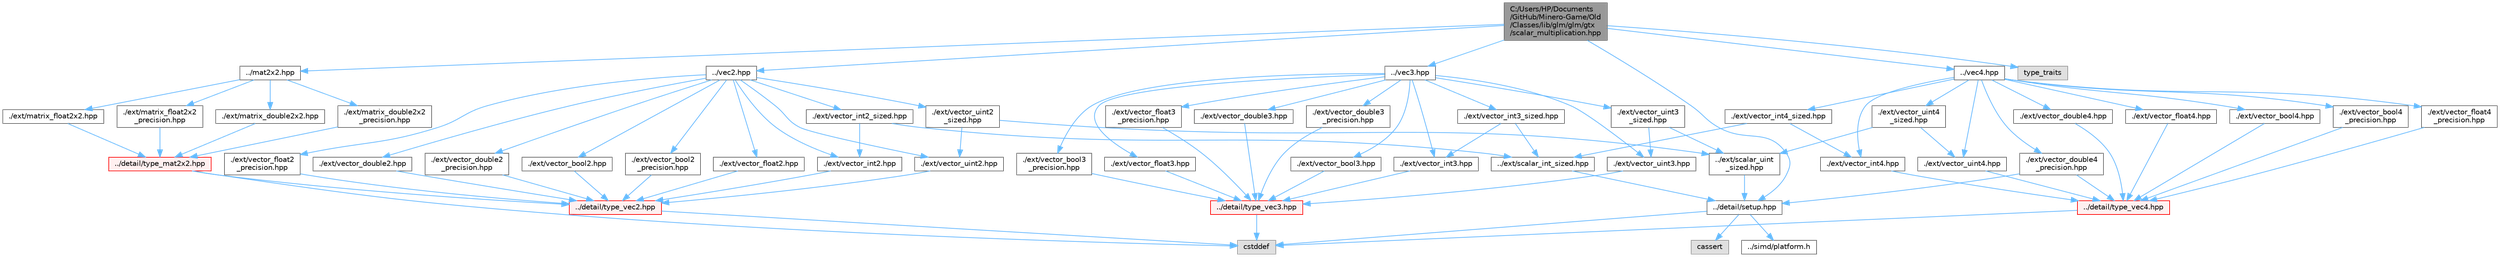 digraph "C:/Users/HP/Documents/GitHub/Minero-Game/Old/Classes/lib/glm/glm/gtx/scalar_multiplication.hpp"
{
 // LATEX_PDF_SIZE
  bgcolor="transparent";
  edge [fontname=Helvetica,fontsize=10,labelfontname=Helvetica,labelfontsize=10];
  node [fontname=Helvetica,fontsize=10,shape=box,height=0.2,width=0.4];
  Node1 [id="Node000001",label="C:/Users/HP/Documents\l/GitHub/Minero-Game/Old\l/Classes/lib/glm/glm/gtx\l/scalar_multiplication.hpp",height=0.2,width=0.4,color="gray40", fillcolor="grey60", style="filled", fontcolor="black",tooltip=" "];
  Node1 -> Node2 [id="edge183_Node000001_Node000002",color="steelblue1",style="solid",tooltip=" "];
  Node2 [id="Node000002",label="../detail/setup.hpp",height=0.2,width=0.4,color="grey40", fillcolor="white", style="filled",URL="$_old_2_classes_2lib_2glm_2glm_2detail_2setup_8hpp.html",tooltip=" "];
  Node2 -> Node3 [id="edge184_Node000002_Node000003",color="steelblue1",style="solid",tooltip=" "];
  Node3 [id="Node000003",label="cassert",height=0.2,width=0.4,color="grey60", fillcolor="#E0E0E0", style="filled",tooltip=" "];
  Node2 -> Node4 [id="edge185_Node000002_Node000004",color="steelblue1",style="solid",tooltip=" "];
  Node4 [id="Node000004",label="cstddef",height=0.2,width=0.4,color="grey60", fillcolor="#E0E0E0", style="filled",tooltip=" "];
  Node2 -> Node5 [id="edge186_Node000002_Node000005",color="steelblue1",style="solid",tooltip=" "];
  Node5 [id="Node000005",label="../simd/platform.h",height=0.2,width=0.4,color="grey40", fillcolor="white", style="filled",URL="$_old_2_classes_2lib_2glm_2glm_2simd_2platform_8h.html",tooltip=" "];
  Node1 -> Node6 [id="edge187_Node000001_Node000006",color="steelblue1",style="solid",tooltip=" "];
  Node6 [id="Node000006",label="../vec2.hpp",height=0.2,width=0.4,color="grey40", fillcolor="white", style="filled",URL="$_old_2_classes_2lib_2glm_2glm_2vec2_8hpp.html",tooltip=" "];
  Node6 -> Node7 [id="edge188_Node000006_Node000007",color="steelblue1",style="solid",tooltip=" "];
  Node7 [id="Node000007",label="./ext/vector_bool2.hpp",height=0.2,width=0.4,color="grey40", fillcolor="white", style="filled",URL="$_old_2_classes_2lib_2glm_2glm_2ext_2vector__bool2_8hpp.html",tooltip=" "];
  Node7 -> Node8 [id="edge189_Node000007_Node000008",color="steelblue1",style="solid",tooltip=" "];
  Node8 [id="Node000008",label="../detail/type_vec2.hpp",height=0.2,width=0.4,color="red", fillcolor="#FFF0F0", style="filled",URL="$_old_2_classes_2lib_2glm_2glm_2detail_2type__vec2_8hpp.html",tooltip=" "];
  Node8 -> Node4 [id="edge190_Node000008_Node000004",color="steelblue1",style="solid",tooltip=" "];
  Node6 -> Node13 [id="edge191_Node000006_Node000013",color="steelblue1",style="solid",tooltip=" "];
  Node13 [id="Node000013",label="./ext/vector_bool2\l_precision.hpp",height=0.2,width=0.4,color="grey40", fillcolor="white", style="filled",URL="$_old_2_classes_2lib_2glm_2glm_2ext_2vector__bool2__precision_8hpp.html",tooltip=" "];
  Node13 -> Node8 [id="edge192_Node000013_Node000008",color="steelblue1",style="solid",tooltip=" "];
  Node6 -> Node14 [id="edge193_Node000006_Node000014",color="steelblue1",style="solid",tooltip=" "];
  Node14 [id="Node000014",label="./ext/vector_float2.hpp",height=0.2,width=0.4,color="grey40", fillcolor="white", style="filled",URL="$_old_2_classes_2lib_2glm_2glm_2ext_2vector__float2_8hpp.html",tooltip=" "];
  Node14 -> Node8 [id="edge194_Node000014_Node000008",color="steelblue1",style="solid",tooltip=" "];
  Node6 -> Node15 [id="edge195_Node000006_Node000015",color="steelblue1",style="solid",tooltip=" "];
  Node15 [id="Node000015",label="./ext/vector_float2\l_precision.hpp",height=0.2,width=0.4,color="grey40", fillcolor="white", style="filled",URL="$_old_2_classes_2lib_2glm_2glm_2ext_2vector__float2__precision_8hpp.html",tooltip=" "];
  Node15 -> Node8 [id="edge196_Node000015_Node000008",color="steelblue1",style="solid",tooltip=" "];
  Node6 -> Node16 [id="edge197_Node000006_Node000016",color="steelblue1",style="solid",tooltip=" "];
  Node16 [id="Node000016",label="./ext/vector_double2.hpp",height=0.2,width=0.4,color="grey40", fillcolor="white", style="filled",URL="$_old_2_classes_2lib_2glm_2glm_2ext_2vector__double2_8hpp.html",tooltip=" "];
  Node16 -> Node8 [id="edge198_Node000016_Node000008",color="steelblue1",style="solid",tooltip=" "];
  Node6 -> Node17 [id="edge199_Node000006_Node000017",color="steelblue1",style="solid",tooltip=" "];
  Node17 [id="Node000017",label="./ext/vector_double2\l_precision.hpp",height=0.2,width=0.4,color="grey40", fillcolor="white", style="filled",URL="$_old_2_classes_2lib_2glm_2glm_2ext_2vector__double2__precision_8hpp.html",tooltip=" "];
  Node17 -> Node8 [id="edge200_Node000017_Node000008",color="steelblue1",style="solid",tooltip=" "];
  Node6 -> Node18 [id="edge201_Node000006_Node000018",color="steelblue1",style="solid",tooltip=" "];
  Node18 [id="Node000018",label="./ext/vector_int2.hpp",height=0.2,width=0.4,color="grey40", fillcolor="white", style="filled",URL="$_old_2_classes_2lib_2glm_2glm_2ext_2vector__int2_8hpp.html",tooltip=" "];
  Node18 -> Node8 [id="edge202_Node000018_Node000008",color="steelblue1",style="solid",tooltip=" "];
  Node6 -> Node19 [id="edge203_Node000006_Node000019",color="steelblue1",style="solid",tooltip=" "];
  Node19 [id="Node000019",label="./ext/vector_int2_sized.hpp",height=0.2,width=0.4,color="grey40", fillcolor="white", style="filled",URL="$_old_2_classes_2lib_2glm_2glm_2ext_2vector__int2__sized_8hpp.html",tooltip=" "];
  Node19 -> Node18 [id="edge204_Node000019_Node000018",color="steelblue1",style="solid",tooltip=" "];
  Node19 -> Node20 [id="edge205_Node000019_Node000020",color="steelblue1",style="solid",tooltip=" "];
  Node20 [id="Node000020",label="../ext/scalar_int_sized.hpp",height=0.2,width=0.4,color="grey40", fillcolor="white", style="filled",URL="$_old_2_classes_2lib_2glm_2glm_2ext_2scalar__int__sized_8hpp.html",tooltip=" "];
  Node20 -> Node2 [id="edge206_Node000020_Node000002",color="steelblue1",style="solid",tooltip=" "];
  Node6 -> Node21 [id="edge207_Node000006_Node000021",color="steelblue1",style="solid",tooltip=" "];
  Node21 [id="Node000021",label="./ext/vector_uint2.hpp",height=0.2,width=0.4,color="grey40", fillcolor="white", style="filled",URL="$_old_2_classes_2lib_2glm_2glm_2ext_2vector__uint2_8hpp.html",tooltip=" "];
  Node21 -> Node8 [id="edge208_Node000021_Node000008",color="steelblue1",style="solid",tooltip=" "];
  Node6 -> Node22 [id="edge209_Node000006_Node000022",color="steelblue1",style="solid",tooltip=" "];
  Node22 [id="Node000022",label="./ext/vector_uint2\l_sized.hpp",height=0.2,width=0.4,color="grey40", fillcolor="white", style="filled",URL="$_old_2_classes_2lib_2glm_2glm_2ext_2vector__uint2__sized_8hpp.html",tooltip=" "];
  Node22 -> Node21 [id="edge210_Node000022_Node000021",color="steelblue1",style="solid",tooltip=" "];
  Node22 -> Node23 [id="edge211_Node000022_Node000023",color="steelblue1",style="solid",tooltip=" "];
  Node23 [id="Node000023",label="../ext/scalar_uint\l_sized.hpp",height=0.2,width=0.4,color="grey40", fillcolor="white", style="filled",URL="$_old_2_classes_2lib_2glm_2glm_2ext_2scalar__uint__sized_8hpp.html",tooltip=" "];
  Node23 -> Node2 [id="edge212_Node000023_Node000002",color="steelblue1",style="solid",tooltip=" "];
  Node1 -> Node24 [id="edge213_Node000001_Node000024",color="steelblue1",style="solid",tooltip=" "];
  Node24 [id="Node000024",label="../vec3.hpp",height=0.2,width=0.4,color="grey40", fillcolor="white", style="filled",URL="$_old_2_classes_2lib_2glm_2glm_2vec3_8hpp.html",tooltip=" "];
  Node24 -> Node25 [id="edge214_Node000024_Node000025",color="steelblue1",style="solid",tooltip=" "];
  Node25 [id="Node000025",label="./ext/vector_bool3.hpp",height=0.2,width=0.4,color="grey40", fillcolor="white", style="filled",URL="$_old_2_classes_2lib_2glm_2glm_2ext_2vector__bool3_8hpp.html",tooltip=" "];
  Node25 -> Node26 [id="edge215_Node000025_Node000026",color="steelblue1",style="solid",tooltip=" "];
  Node26 [id="Node000026",label="../detail/type_vec3.hpp",height=0.2,width=0.4,color="red", fillcolor="#FFF0F0", style="filled",URL="$_old_2_classes_2lib_2glm_2glm_2detail_2type__vec3_8hpp.html",tooltip=" "];
  Node26 -> Node4 [id="edge216_Node000026_Node000004",color="steelblue1",style="solid",tooltip=" "];
  Node24 -> Node28 [id="edge217_Node000024_Node000028",color="steelblue1",style="solid",tooltip=" "];
  Node28 [id="Node000028",label="./ext/vector_bool3\l_precision.hpp",height=0.2,width=0.4,color="grey40", fillcolor="white", style="filled",URL="$_old_2_classes_2lib_2glm_2glm_2ext_2vector__bool3__precision_8hpp.html",tooltip=" "];
  Node28 -> Node26 [id="edge218_Node000028_Node000026",color="steelblue1",style="solid",tooltip=" "];
  Node24 -> Node29 [id="edge219_Node000024_Node000029",color="steelblue1",style="solid",tooltip=" "];
  Node29 [id="Node000029",label="./ext/vector_float3.hpp",height=0.2,width=0.4,color="grey40", fillcolor="white", style="filled",URL="$_old_2_classes_2lib_2glm_2glm_2ext_2vector__float3_8hpp.html",tooltip=" "];
  Node29 -> Node26 [id="edge220_Node000029_Node000026",color="steelblue1",style="solid",tooltip=" "];
  Node24 -> Node30 [id="edge221_Node000024_Node000030",color="steelblue1",style="solid",tooltip=" "];
  Node30 [id="Node000030",label="./ext/vector_float3\l_precision.hpp",height=0.2,width=0.4,color="grey40", fillcolor="white", style="filled",URL="$_old_2_classes_2lib_2glm_2glm_2ext_2vector__float3__precision_8hpp.html",tooltip=" "];
  Node30 -> Node26 [id="edge222_Node000030_Node000026",color="steelblue1",style="solid",tooltip=" "];
  Node24 -> Node31 [id="edge223_Node000024_Node000031",color="steelblue1",style="solid",tooltip=" "];
  Node31 [id="Node000031",label="./ext/vector_double3.hpp",height=0.2,width=0.4,color="grey40", fillcolor="white", style="filled",URL="$_old_2_classes_2lib_2glm_2glm_2ext_2vector__double3_8hpp.html",tooltip=" "];
  Node31 -> Node26 [id="edge224_Node000031_Node000026",color="steelblue1",style="solid",tooltip=" "];
  Node24 -> Node32 [id="edge225_Node000024_Node000032",color="steelblue1",style="solid",tooltip=" "];
  Node32 [id="Node000032",label="./ext/vector_double3\l_precision.hpp",height=0.2,width=0.4,color="grey40", fillcolor="white", style="filled",URL="$_old_2_classes_2lib_2glm_2glm_2ext_2vector__double3__precision_8hpp.html",tooltip=" "];
  Node32 -> Node26 [id="edge226_Node000032_Node000026",color="steelblue1",style="solid",tooltip=" "];
  Node24 -> Node33 [id="edge227_Node000024_Node000033",color="steelblue1",style="solid",tooltip=" "];
  Node33 [id="Node000033",label="./ext/vector_int3.hpp",height=0.2,width=0.4,color="grey40", fillcolor="white", style="filled",URL="$_old_2_classes_2lib_2glm_2glm_2ext_2vector__int3_8hpp.html",tooltip=" "];
  Node33 -> Node26 [id="edge228_Node000033_Node000026",color="steelblue1",style="solid",tooltip=" "];
  Node24 -> Node34 [id="edge229_Node000024_Node000034",color="steelblue1",style="solid",tooltip=" "];
  Node34 [id="Node000034",label="./ext/vector_int3_sized.hpp",height=0.2,width=0.4,color="grey40", fillcolor="white", style="filled",URL="$_old_2_classes_2lib_2glm_2glm_2ext_2vector__int3__sized_8hpp.html",tooltip=" "];
  Node34 -> Node33 [id="edge230_Node000034_Node000033",color="steelblue1",style="solid",tooltip=" "];
  Node34 -> Node20 [id="edge231_Node000034_Node000020",color="steelblue1",style="solid",tooltip=" "];
  Node24 -> Node35 [id="edge232_Node000024_Node000035",color="steelblue1",style="solid",tooltip=" "];
  Node35 [id="Node000035",label="./ext/vector_uint3.hpp",height=0.2,width=0.4,color="grey40", fillcolor="white", style="filled",URL="$_old_2_classes_2lib_2glm_2glm_2ext_2vector__uint3_8hpp.html",tooltip=" "];
  Node35 -> Node26 [id="edge233_Node000035_Node000026",color="steelblue1",style="solid",tooltip=" "];
  Node24 -> Node36 [id="edge234_Node000024_Node000036",color="steelblue1",style="solid",tooltip=" "];
  Node36 [id="Node000036",label="./ext/vector_uint3\l_sized.hpp",height=0.2,width=0.4,color="grey40", fillcolor="white", style="filled",URL="$_old_2_classes_2lib_2glm_2glm_2ext_2vector__uint3__sized_8hpp.html",tooltip=" "];
  Node36 -> Node35 [id="edge235_Node000036_Node000035",color="steelblue1",style="solid",tooltip=" "];
  Node36 -> Node23 [id="edge236_Node000036_Node000023",color="steelblue1",style="solid",tooltip=" "];
  Node1 -> Node37 [id="edge237_Node000001_Node000037",color="steelblue1",style="solid",tooltip=" "];
  Node37 [id="Node000037",label="../vec4.hpp",height=0.2,width=0.4,color="grey40", fillcolor="white", style="filled",URL="$_old_2_classes_2lib_2glm_2glm_2vec4_8hpp.html",tooltip=" "];
  Node37 -> Node38 [id="edge238_Node000037_Node000038",color="steelblue1",style="solid",tooltip=" "];
  Node38 [id="Node000038",label="./ext/vector_bool4.hpp",height=0.2,width=0.4,color="grey40", fillcolor="white", style="filled",URL="$_old_2_classes_2lib_2glm_2glm_2ext_2vector__bool4_8hpp.html",tooltip=" "];
  Node38 -> Node39 [id="edge239_Node000038_Node000039",color="steelblue1",style="solid",tooltip=" "];
  Node39 [id="Node000039",label="../detail/type_vec4.hpp",height=0.2,width=0.4,color="red", fillcolor="#FFF0F0", style="filled",URL="$_old_2_classes_2lib_2glm_2glm_2detail_2type__vec4_8hpp.html",tooltip=" "];
  Node39 -> Node4 [id="edge240_Node000039_Node000004",color="steelblue1",style="solid",tooltip=" "];
  Node37 -> Node41 [id="edge241_Node000037_Node000041",color="steelblue1",style="solid",tooltip=" "];
  Node41 [id="Node000041",label="./ext/vector_bool4\l_precision.hpp",height=0.2,width=0.4,color="grey40", fillcolor="white", style="filled",URL="$_old_2_classes_2lib_2glm_2glm_2ext_2vector__bool4__precision_8hpp.html",tooltip=" "];
  Node41 -> Node39 [id="edge242_Node000041_Node000039",color="steelblue1",style="solid",tooltip=" "];
  Node37 -> Node42 [id="edge243_Node000037_Node000042",color="steelblue1",style="solid",tooltip=" "];
  Node42 [id="Node000042",label="./ext/vector_float4.hpp",height=0.2,width=0.4,color="grey40", fillcolor="white", style="filled",URL="$_old_2_classes_2lib_2glm_2glm_2ext_2vector__float4_8hpp.html",tooltip=" "];
  Node42 -> Node39 [id="edge244_Node000042_Node000039",color="steelblue1",style="solid",tooltip=" "];
  Node37 -> Node43 [id="edge245_Node000037_Node000043",color="steelblue1",style="solid",tooltip=" "];
  Node43 [id="Node000043",label="./ext/vector_float4\l_precision.hpp",height=0.2,width=0.4,color="grey40", fillcolor="white", style="filled",URL="$_old_2_classes_2lib_2glm_2glm_2ext_2vector__float4__precision_8hpp.html",tooltip=" "];
  Node43 -> Node39 [id="edge246_Node000043_Node000039",color="steelblue1",style="solid",tooltip=" "];
  Node37 -> Node44 [id="edge247_Node000037_Node000044",color="steelblue1",style="solid",tooltip=" "];
  Node44 [id="Node000044",label="./ext/vector_double4.hpp",height=0.2,width=0.4,color="grey40", fillcolor="white", style="filled",URL="$_old_2_classes_2lib_2glm_2glm_2ext_2vector__double4_8hpp.html",tooltip=" "];
  Node44 -> Node39 [id="edge248_Node000044_Node000039",color="steelblue1",style="solid",tooltip=" "];
  Node37 -> Node45 [id="edge249_Node000037_Node000045",color="steelblue1",style="solid",tooltip=" "];
  Node45 [id="Node000045",label="./ext/vector_double4\l_precision.hpp",height=0.2,width=0.4,color="grey40", fillcolor="white", style="filled",URL="$_old_2_classes_2lib_2glm_2glm_2ext_2vector__double4__precision_8hpp.html",tooltip=" "];
  Node45 -> Node2 [id="edge250_Node000045_Node000002",color="steelblue1",style="solid",tooltip=" "];
  Node45 -> Node39 [id="edge251_Node000045_Node000039",color="steelblue1",style="solid",tooltip=" "];
  Node37 -> Node46 [id="edge252_Node000037_Node000046",color="steelblue1",style="solid",tooltip=" "];
  Node46 [id="Node000046",label="./ext/vector_int4.hpp",height=0.2,width=0.4,color="grey40", fillcolor="white", style="filled",URL="$_old_2_classes_2lib_2glm_2glm_2ext_2vector__int4_8hpp.html",tooltip=" "];
  Node46 -> Node39 [id="edge253_Node000046_Node000039",color="steelblue1",style="solid",tooltip=" "];
  Node37 -> Node47 [id="edge254_Node000037_Node000047",color="steelblue1",style="solid",tooltip=" "];
  Node47 [id="Node000047",label="./ext/vector_int4_sized.hpp",height=0.2,width=0.4,color="grey40", fillcolor="white", style="filled",URL="$_old_2_classes_2lib_2glm_2glm_2ext_2vector__int4__sized_8hpp.html",tooltip=" "];
  Node47 -> Node46 [id="edge255_Node000047_Node000046",color="steelblue1",style="solid",tooltip=" "];
  Node47 -> Node20 [id="edge256_Node000047_Node000020",color="steelblue1",style="solid",tooltip=" "];
  Node37 -> Node48 [id="edge257_Node000037_Node000048",color="steelblue1",style="solid",tooltip=" "];
  Node48 [id="Node000048",label="./ext/vector_uint4.hpp",height=0.2,width=0.4,color="grey40", fillcolor="white", style="filled",URL="$_old_2_classes_2lib_2glm_2glm_2ext_2vector__uint4_8hpp.html",tooltip=" "];
  Node48 -> Node39 [id="edge258_Node000048_Node000039",color="steelblue1",style="solid",tooltip=" "];
  Node37 -> Node49 [id="edge259_Node000037_Node000049",color="steelblue1",style="solid",tooltip=" "];
  Node49 [id="Node000049",label="./ext/vector_uint4\l_sized.hpp",height=0.2,width=0.4,color="grey40", fillcolor="white", style="filled",URL="$_old_2_classes_2lib_2glm_2glm_2ext_2vector__uint4__sized_8hpp.html",tooltip=" "];
  Node49 -> Node48 [id="edge260_Node000049_Node000048",color="steelblue1",style="solid",tooltip=" "];
  Node49 -> Node23 [id="edge261_Node000049_Node000023",color="steelblue1",style="solid",tooltip=" "];
  Node1 -> Node50 [id="edge262_Node000001_Node000050",color="steelblue1",style="solid",tooltip=" "];
  Node50 [id="Node000050",label="../mat2x2.hpp",height=0.2,width=0.4,color="grey40", fillcolor="white", style="filled",URL="$_old_2_classes_2lib_2glm_2glm_2mat2x2_8hpp.html",tooltip=" "];
  Node50 -> Node51 [id="edge263_Node000050_Node000051",color="steelblue1",style="solid",tooltip=" "];
  Node51 [id="Node000051",label="./ext/matrix_double2x2.hpp",height=0.2,width=0.4,color="grey40", fillcolor="white", style="filled",URL="$_old_2_classes_2lib_2glm_2glm_2ext_2matrix__double2x2_8hpp.html",tooltip=" "];
  Node51 -> Node52 [id="edge264_Node000051_Node000052",color="steelblue1",style="solid",tooltip=" "];
  Node52 [id="Node000052",label="../detail/type_mat2x2.hpp",height=0.2,width=0.4,color="red", fillcolor="#FFF0F0", style="filled",URL="$_old_2_classes_2lib_2glm_2glm_2detail_2type__mat2x2_8hpp.html",tooltip=" "];
  Node52 -> Node8 [id="edge265_Node000052_Node000008",color="steelblue1",style="solid",tooltip=" "];
  Node52 -> Node4 [id="edge266_Node000052_Node000004",color="steelblue1",style="solid",tooltip=" "];
  Node50 -> Node127 [id="edge267_Node000050_Node000127",color="steelblue1",style="solid",tooltip=" "];
  Node127 [id="Node000127",label="./ext/matrix_double2x2\l_precision.hpp",height=0.2,width=0.4,color="grey40", fillcolor="white", style="filled",URL="$_old_2_classes_2lib_2glm_2glm_2ext_2matrix__double2x2__precision_8hpp.html",tooltip=" "];
  Node127 -> Node52 [id="edge268_Node000127_Node000052",color="steelblue1",style="solid",tooltip=" "];
  Node50 -> Node128 [id="edge269_Node000050_Node000128",color="steelblue1",style="solid",tooltip=" "];
  Node128 [id="Node000128",label="./ext/matrix_float2x2.hpp",height=0.2,width=0.4,color="grey40", fillcolor="white", style="filled",URL="$_old_2_classes_2lib_2glm_2glm_2ext_2matrix__float2x2_8hpp.html",tooltip=" "];
  Node128 -> Node52 [id="edge270_Node000128_Node000052",color="steelblue1",style="solid",tooltip=" "];
  Node50 -> Node129 [id="edge271_Node000050_Node000129",color="steelblue1",style="solid",tooltip=" "];
  Node129 [id="Node000129",label="./ext/matrix_float2x2\l_precision.hpp",height=0.2,width=0.4,color="grey40", fillcolor="white", style="filled",URL="$_old_2_classes_2lib_2glm_2glm_2ext_2matrix__float2x2__precision_8hpp.html",tooltip=" "];
  Node129 -> Node52 [id="edge272_Node000129_Node000052",color="steelblue1",style="solid",tooltip=" "];
  Node1 -> Node130 [id="edge273_Node000001_Node000130",color="steelblue1",style="solid",tooltip=" "];
  Node130 [id="Node000130",label="type_traits",height=0.2,width=0.4,color="grey60", fillcolor="#E0E0E0", style="filled",tooltip=" "];
}
